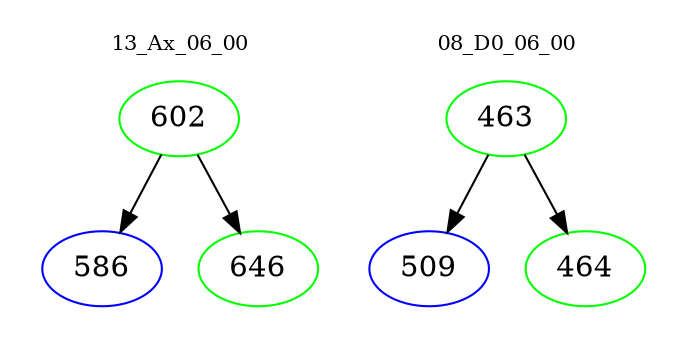 digraph{
subgraph cluster_0 {
color = white
label = "13_Ax_06_00";
fontsize=10;
T0_602 [label="602", color="green"]
T0_602 -> T0_586 [color="black"]
T0_586 [label="586", color="blue"]
T0_602 -> T0_646 [color="black"]
T0_646 [label="646", color="green"]
}
subgraph cluster_1 {
color = white
label = "08_D0_06_00";
fontsize=10;
T1_463 [label="463", color="green"]
T1_463 -> T1_509 [color="black"]
T1_509 [label="509", color="blue"]
T1_463 -> T1_464 [color="black"]
T1_464 [label="464", color="green"]
}
}
